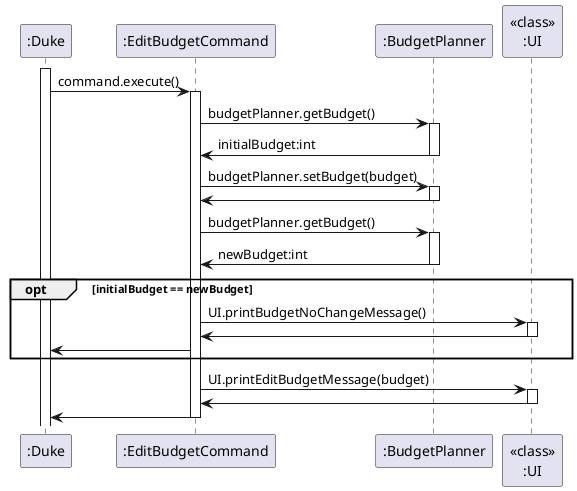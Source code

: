 @startuml
'https://plantuml.com/sequence-diagram
activate ":Duke"
":Duke" -> ":EditBudgetCommand" : command.execute()
activate ":EditBudgetCommand"
":EditBudgetCommand" -> ":BudgetPlanner" : budgetPlanner.getBudget()
activate ":BudgetPlanner"
":EditBudgetCommand" <- ":BudgetPlanner" : initialBudget:int
deactivate ":BudgetPlanner"
":EditBudgetCommand" -> ":BudgetPlanner" : budgetPlanner.setBudget(budget)
activate ":BudgetPlanner"
":EditBudgetCommand" <- ":BudgetPlanner"
deactivate ":BudgetPlanner"
":EditBudgetCommand" -> ":BudgetPlanner" : budgetPlanner.getBudget()
activate ":BudgetPlanner"
":EditBudgetCommand" <- ":BudgetPlanner" : newBudget:int
deactivate ":BudgetPlanner"
opt initialBudget == newBudget
":EditBudgetCommand" -> "<<class>>\n:UI" : UI.printBudgetNoChangeMessage()
activate "<<class>>\n:UI"
":EditBudgetCommand" <- "<<class>>\n:UI"
deactivate "<<class>>\n:UI"
":EditBudgetCommand" -> ":Duke"
end
":EditBudgetCommand" -> "<<class>>\n:UI" : UI.printEditBudgetMessage(budget)
activate "<<class>>\n:UI"
":EditBudgetCommand" <- "<<class>>\n:UI"
deactivate "<<class>>\n:UI"
":EditBudgetCommand" -> ":Duke"
deactivate ":EditBudgetCommand"
@enduml